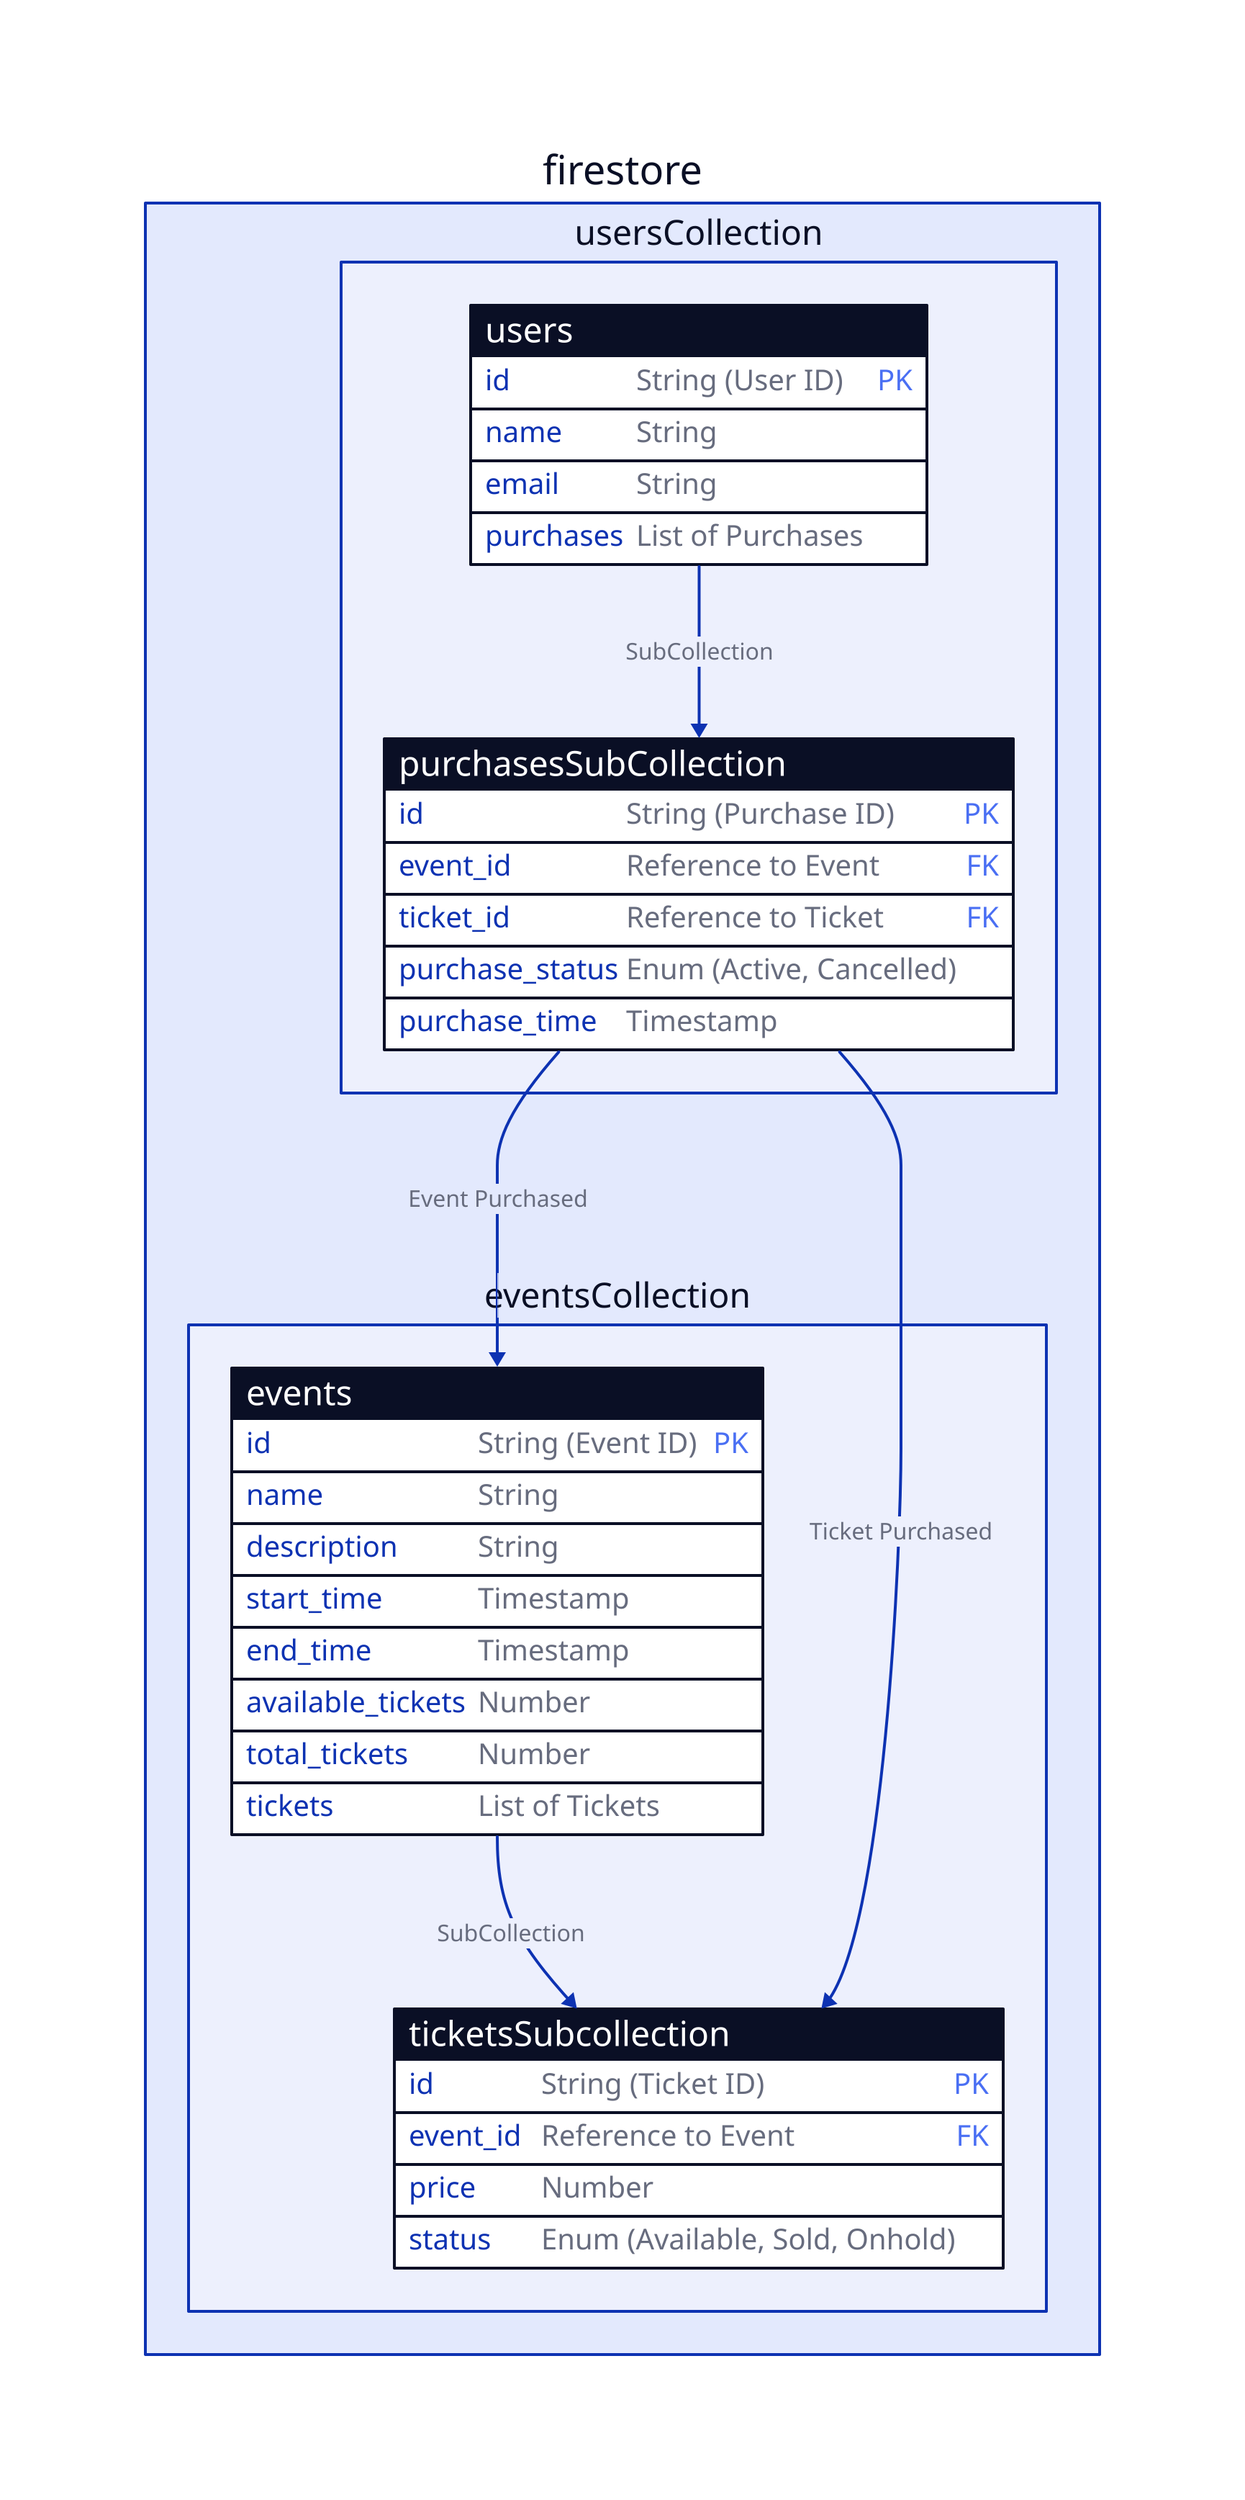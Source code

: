 firestore: {
  eventsCollection: {
    events: {
      shape: sql_table
      id: "String (Event ID)" {constraint: primary_key}
      name: "String"
      description: "String"
      start_time: "Timestamp"
      end_time: "Timestamp"
      available_tickets: "Number"
      total_tickets: "Number"
      tickets: "List of Tickets"
    }

    ticketsSubcollection: {
      shape: sql_table
      id: "String (Ticket ID)" {constraint: primary_key}
      event_id: "Reference to Event" {constraint: foreign_key}
      price: "Number"
      status: "Enum (Available, Sold, Onhold)"
    }
  }

  usersCollection: {
    users: {
      shape: sql_table
      id: "String (User ID)" {constraint: primary_key}
      name: "String"
      email: "String"
      purchases: "List of Purchases"
    }
    purchasesSubCollection: {
      shape: sql_table
      id: "String (Purchase ID)" {constraint: primary_key}
      event_id: "Reference to Event" {constraint: foreign_key}
      ticket_id: "Reference to Ticket" {constraint: foreign_key}
      purchase_status: "Enum (Active, Cancelled)"
      purchase_time: "Timestamp"
    }
  }
}

firestore.eventsCollection.events.tickets -> firestore.eventsCollection.ticketsSubcollection: "SubCollection"
firestore.usersCollection.users.purchases -> firestore.usersCollection.purchasesSubCollection: "SubCollection"
firestore.usersCollection.purchasesSubCollection.event_id -> firestore.eventsCollection.events: "Event Purchased"
firestore.usersCollection.purchasesSubCollection.ticket_id -> firestore.eventsCollection.ticketsSubcollection: "Ticket Purchased"
